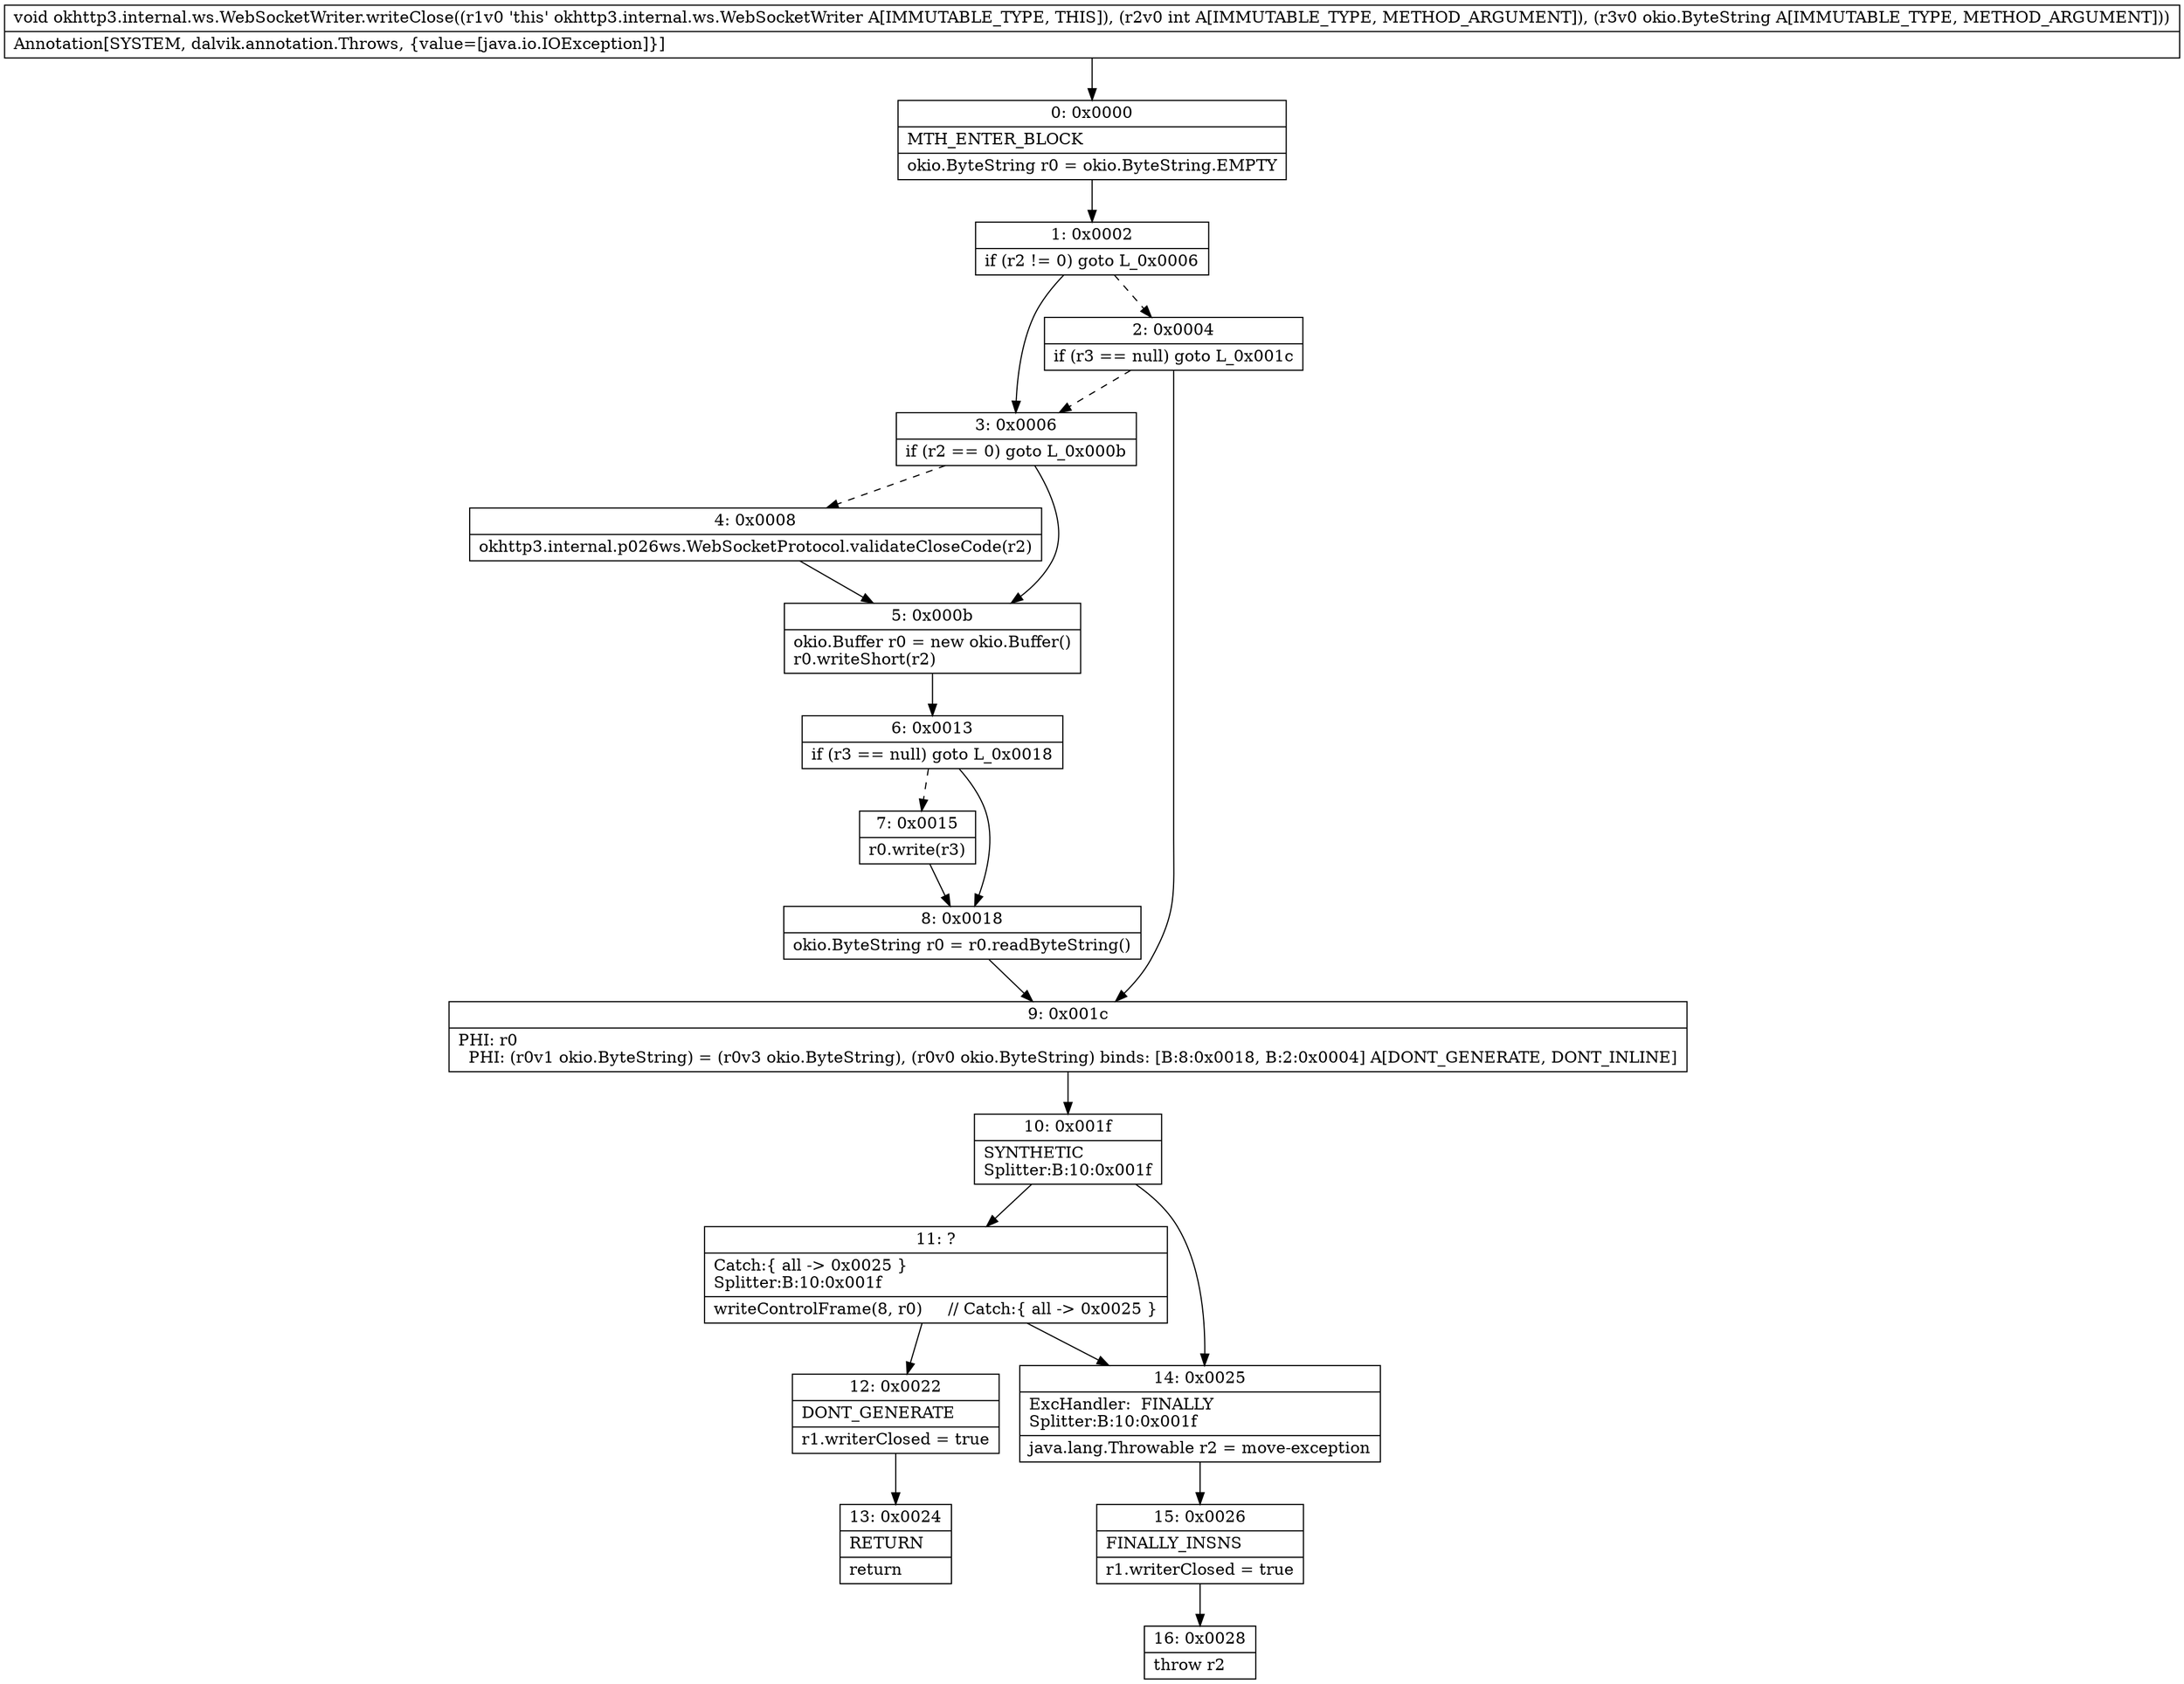 digraph "CFG forokhttp3.internal.ws.WebSocketWriter.writeClose(ILokio\/ByteString;)V" {
Node_0 [shape=record,label="{0\:\ 0x0000|MTH_ENTER_BLOCK\l|okio.ByteString r0 = okio.ByteString.EMPTY\l}"];
Node_1 [shape=record,label="{1\:\ 0x0002|if (r2 != 0) goto L_0x0006\l}"];
Node_2 [shape=record,label="{2\:\ 0x0004|if (r3 == null) goto L_0x001c\l}"];
Node_3 [shape=record,label="{3\:\ 0x0006|if (r2 == 0) goto L_0x000b\l}"];
Node_4 [shape=record,label="{4\:\ 0x0008|okhttp3.internal.p026ws.WebSocketProtocol.validateCloseCode(r2)\l}"];
Node_5 [shape=record,label="{5\:\ 0x000b|okio.Buffer r0 = new okio.Buffer()\lr0.writeShort(r2)\l}"];
Node_6 [shape=record,label="{6\:\ 0x0013|if (r3 == null) goto L_0x0018\l}"];
Node_7 [shape=record,label="{7\:\ 0x0015|r0.write(r3)\l}"];
Node_8 [shape=record,label="{8\:\ 0x0018|okio.ByteString r0 = r0.readByteString()\l}"];
Node_9 [shape=record,label="{9\:\ 0x001c|PHI: r0 \l  PHI: (r0v1 okio.ByteString) = (r0v3 okio.ByteString), (r0v0 okio.ByteString) binds: [B:8:0x0018, B:2:0x0004] A[DONT_GENERATE, DONT_INLINE]\l}"];
Node_10 [shape=record,label="{10\:\ 0x001f|SYNTHETIC\lSplitter:B:10:0x001f\l}"];
Node_11 [shape=record,label="{11\:\ ?|Catch:\{ all \-\> 0x0025 \}\lSplitter:B:10:0x001f\l|writeControlFrame(8, r0)     \/\/ Catch:\{ all \-\> 0x0025 \}\l}"];
Node_12 [shape=record,label="{12\:\ 0x0022|DONT_GENERATE\l|r1.writerClosed = true\l}"];
Node_13 [shape=record,label="{13\:\ 0x0024|RETURN\l|return\l}"];
Node_14 [shape=record,label="{14\:\ 0x0025|ExcHandler:  FINALLY\lSplitter:B:10:0x001f\l|java.lang.Throwable r2 = move\-exception\l}"];
Node_15 [shape=record,label="{15\:\ 0x0026|FINALLY_INSNS\l|r1.writerClosed = true\l}"];
Node_16 [shape=record,label="{16\:\ 0x0028|throw r2\l}"];
MethodNode[shape=record,label="{void okhttp3.internal.ws.WebSocketWriter.writeClose((r1v0 'this' okhttp3.internal.ws.WebSocketWriter A[IMMUTABLE_TYPE, THIS]), (r2v0 int A[IMMUTABLE_TYPE, METHOD_ARGUMENT]), (r3v0 okio.ByteString A[IMMUTABLE_TYPE, METHOD_ARGUMENT]))  | Annotation[SYSTEM, dalvik.annotation.Throws, \{value=[java.io.IOException]\}]\l}"];
MethodNode -> Node_0;
Node_0 -> Node_1;
Node_1 -> Node_2[style=dashed];
Node_1 -> Node_3;
Node_2 -> Node_3[style=dashed];
Node_2 -> Node_9;
Node_3 -> Node_4[style=dashed];
Node_3 -> Node_5;
Node_4 -> Node_5;
Node_5 -> Node_6;
Node_6 -> Node_7[style=dashed];
Node_6 -> Node_8;
Node_7 -> Node_8;
Node_8 -> Node_9;
Node_9 -> Node_10;
Node_10 -> Node_11;
Node_10 -> Node_14;
Node_11 -> Node_12;
Node_11 -> Node_14;
Node_12 -> Node_13;
Node_14 -> Node_15;
Node_15 -> Node_16;
}

